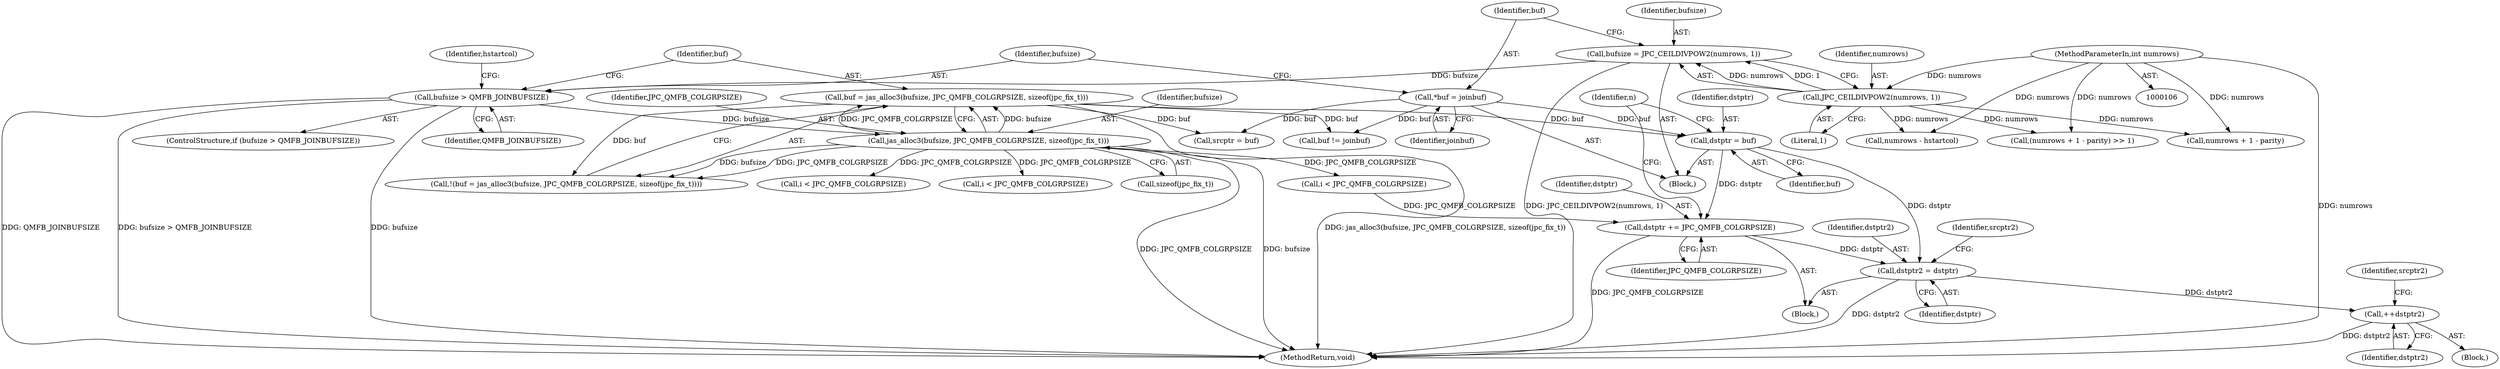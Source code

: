 digraph "0_jasper_4a59cfaf9ab3d48fca4a15c0d2674bf7138e3d1a@pointer" {
"1000164" [label="(Call,dstptr = buf)"];
"1000120" [label="(Call,*buf = joinbuf)"];
"1000137" [label="(Call,buf = jas_alloc3(bufsize, JPC_QMFB_COLGRPSIZE, sizeof(jpc_fix_t)))"];
"1000139" [label="(Call,jas_alloc3(bufsize, JPC_QMFB_COLGRPSIZE, sizeof(jpc_fix_t)))"];
"1000131" [label="(Call,bufsize > QMFB_JOINBUFSIZE)"];
"1000113" [label="(Call,bufsize = JPC_CEILDIVPOW2(numrows, 1))"];
"1000115" [label="(Call,JPC_CEILDIVPOW2(numrows, 1))"];
"1000108" [label="(MethodParameterIn,int numrows)"];
"1000173" [label="(Call,dstptr2 = dstptr)"];
"1000194" [label="(Call,++dstptr2)"];
"1000201" [label="(Call,dstptr += JPC_QMFB_COLGRPSIZE)"];
"1000139" [label="(Call,jas_alloc3(bufsize, JPC_QMFB_COLGRPSIZE, sizeof(jpc_fix_t)))"];
"1000166" [label="(Identifier,buf)"];
"1000197" [label="(Identifier,srcptr2)"];
"1000326" [label="(MethodReturn,void)"];
"1000175" [label="(Identifier,dstptr)"];
"1000188" [label="(Block,)"];
"1000224" [label="(Call,numrows - hstartcol)"];
"1000243" [label="(Call,i < JPC_QMFB_COLGRPSIZE)"];
"1000122" [label="(Identifier,joinbuf)"];
"1000177" [label="(Identifier,srcptr2)"];
"1000137" [label="(Call,buf = jas_alloc3(bufsize, JPC_QMFB_COLGRPSIZE, sizeof(jpc_fix_t)))"];
"1000130" [label="(ControlStructure,if (bufsize > QMFB_JOINBUFSIZE))"];
"1000194" [label="(Call,++dstptr2)"];
"1000111" [label="(Block,)"];
"1000141" [label="(Identifier,JPC_QMFB_COLGRPSIZE)"];
"1000117" [label="(Literal,1)"];
"1000140" [label="(Identifier,bufsize)"];
"1000165" [label="(Identifier,dstptr)"];
"1000113" [label="(Call,bufsize = JPC_CEILDIVPOW2(numrows, 1))"];
"1000120" [label="(Call,*buf = joinbuf)"];
"1000142" [label="(Call,sizeof(jpc_fix_t))"];
"1000164" [label="(Call,dstptr = buf)"];
"1000136" [label="(Call,!(buf = jas_alloc3(bufsize, JPC_QMFB_COLGRPSIZE, sizeof(jpc_fix_t))))"];
"1000138" [label="(Identifier,buf)"];
"1000147" [label="(Identifier,hstartcol)"];
"1000108" [label="(MethodParameterIn,int numrows)"];
"1000148" [label="(Call,(numrows + 1 - parity) >> 1)"];
"1000203" [label="(Identifier,JPC_QMFB_COLGRPSIZE)"];
"1000320" [label="(Call,buf != joinbuf)"];
"1000183" [label="(Call,i < JPC_QMFB_COLGRPSIZE)"];
"1000133" [label="(Identifier,QMFB_JOINBUFSIZE)"];
"1000266" [label="(Call,srcptr = buf)"];
"1000131" [label="(Call,bufsize > QMFB_JOINBUFSIZE)"];
"1000202" [label="(Identifier,dstptr)"];
"1000149" [label="(Call,numrows + 1 - parity)"];
"1000116" [label="(Identifier,numrows)"];
"1000195" [label="(Identifier,dstptr2)"];
"1000201" [label="(Call,dstptr += JPC_QMFB_COLGRPSIZE)"];
"1000115" [label="(Call,JPC_CEILDIVPOW2(numrows, 1))"];
"1000170" [label="(Identifier,n)"];
"1000132" [label="(Identifier,bufsize)"];
"1000114" [label="(Identifier,bufsize)"];
"1000174" [label="(Identifier,dstptr2)"];
"1000173" [label="(Call,dstptr2 = dstptr)"];
"1000172" [label="(Block,)"];
"1000121" [label="(Identifier,buf)"];
"1000296" [label="(Call,i < JPC_QMFB_COLGRPSIZE)"];
"1000164" -> "1000111"  [label="AST: "];
"1000164" -> "1000166"  [label="CFG: "];
"1000165" -> "1000164"  [label="AST: "];
"1000166" -> "1000164"  [label="AST: "];
"1000170" -> "1000164"  [label="CFG: "];
"1000120" -> "1000164"  [label="DDG: buf"];
"1000137" -> "1000164"  [label="DDG: buf"];
"1000164" -> "1000173"  [label="DDG: dstptr"];
"1000164" -> "1000201"  [label="DDG: dstptr"];
"1000120" -> "1000111"  [label="AST: "];
"1000120" -> "1000122"  [label="CFG: "];
"1000121" -> "1000120"  [label="AST: "];
"1000122" -> "1000120"  [label="AST: "];
"1000132" -> "1000120"  [label="CFG: "];
"1000120" -> "1000266"  [label="DDG: buf"];
"1000120" -> "1000320"  [label="DDG: buf"];
"1000137" -> "1000136"  [label="AST: "];
"1000137" -> "1000139"  [label="CFG: "];
"1000138" -> "1000137"  [label="AST: "];
"1000139" -> "1000137"  [label="AST: "];
"1000136" -> "1000137"  [label="CFG: "];
"1000137" -> "1000326"  [label="DDG: jas_alloc3(bufsize, JPC_QMFB_COLGRPSIZE, sizeof(jpc_fix_t))"];
"1000137" -> "1000136"  [label="DDG: buf"];
"1000139" -> "1000137"  [label="DDG: bufsize"];
"1000139" -> "1000137"  [label="DDG: JPC_QMFB_COLGRPSIZE"];
"1000137" -> "1000266"  [label="DDG: buf"];
"1000137" -> "1000320"  [label="DDG: buf"];
"1000139" -> "1000142"  [label="CFG: "];
"1000140" -> "1000139"  [label="AST: "];
"1000141" -> "1000139"  [label="AST: "];
"1000142" -> "1000139"  [label="AST: "];
"1000139" -> "1000326"  [label="DDG: JPC_QMFB_COLGRPSIZE"];
"1000139" -> "1000326"  [label="DDG: bufsize"];
"1000139" -> "1000136"  [label="DDG: bufsize"];
"1000139" -> "1000136"  [label="DDG: JPC_QMFB_COLGRPSIZE"];
"1000131" -> "1000139"  [label="DDG: bufsize"];
"1000139" -> "1000183"  [label="DDG: JPC_QMFB_COLGRPSIZE"];
"1000139" -> "1000243"  [label="DDG: JPC_QMFB_COLGRPSIZE"];
"1000139" -> "1000296"  [label="DDG: JPC_QMFB_COLGRPSIZE"];
"1000131" -> "1000130"  [label="AST: "];
"1000131" -> "1000133"  [label="CFG: "];
"1000132" -> "1000131"  [label="AST: "];
"1000133" -> "1000131"  [label="AST: "];
"1000138" -> "1000131"  [label="CFG: "];
"1000147" -> "1000131"  [label="CFG: "];
"1000131" -> "1000326"  [label="DDG: bufsize"];
"1000131" -> "1000326"  [label="DDG: QMFB_JOINBUFSIZE"];
"1000131" -> "1000326"  [label="DDG: bufsize > QMFB_JOINBUFSIZE"];
"1000113" -> "1000131"  [label="DDG: bufsize"];
"1000113" -> "1000111"  [label="AST: "];
"1000113" -> "1000115"  [label="CFG: "];
"1000114" -> "1000113"  [label="AST: "];
"1000115" -> "1000113"  [label="AST: "];
"1000121" -> "1000113"  [label="CFG: "];
"1000113" -> "1000326"  [label="DDG: JPC_CEILDIVPOW2(numrows, 1)"];
"1000115" -> "1000113"  [label="DDG: numrows"];
"1000115" -> "1000113"  [label="DDG: 1"];
"1000115" -> "1000117"  [label="CFG: "];
"1000116" -> "1000115"  [label="AST: "];
"1000117" -> "1000115"  [label="AST: "];
"1000108" -> "1000115"  [label="DDG: numrows"];
"1000115" -> "1000148"  [label="DDG: numrows"];
"1000115" -> "1000149"  [label="DDG: numrows"];
"1000115" -> "1000224"  [label="DDG: numrows"];
"1000108" -> "1000106"  [label="AST: "];
"1000108" -> "1000326"  [label="DDG: numrows"];
"1000108" -> "1000148"  [label="DDG: numrows"];
"1000108" -> "1000149"  [label="DDG: numrows"];
"1000108" -> "1000224"  [label="DDG: numrows"];
"1000173" -> "1000172"  [label="AST: "];
"1000173" -> "1000175"  [label="CFG: "];
"1000174" -> "1000173"  [label="AST: "];
"1000175" -> "1000173"  [label="AST: "];
"1000177" -> "1000173"  [label="CFG: "];
"1000173" -> "1000326"  [label="DDG: dstptr2"];
"1000201" -> "1000173"  [label="DDG: dstptr"];
"1000173" -> "1000194"  [label="DDG: dstptr2"];
"1000194" -> "1000188"  [label="AST: "];
"1000194" -> "1000195"  [label="CFG: "];
"1000195" -> "1000194"  [label="AST: "];
"1000197" -> "1000194"  [label="CFG: "];
"1000194" -> "1000326"  [label="DDG: dstptr2"];
"1000201" -> "1000172"  [label="AST: "];
"1000201" -> "1000203"  [label="CFG: "];
"1000202" -> "1000201"  [label="AST: "];
"1000203" -> "1000201"  [label="AST: "];
"1000170" -> "1000201"  [label="CFG: "];
"1000201" -> "1000326"  [label="DDG: JPC_QMFB_COLGRPSIZE"];
"1000183" -> "1000201"  [label="DDG: JPC_QMFB_COLGRPSIZE"];
}
